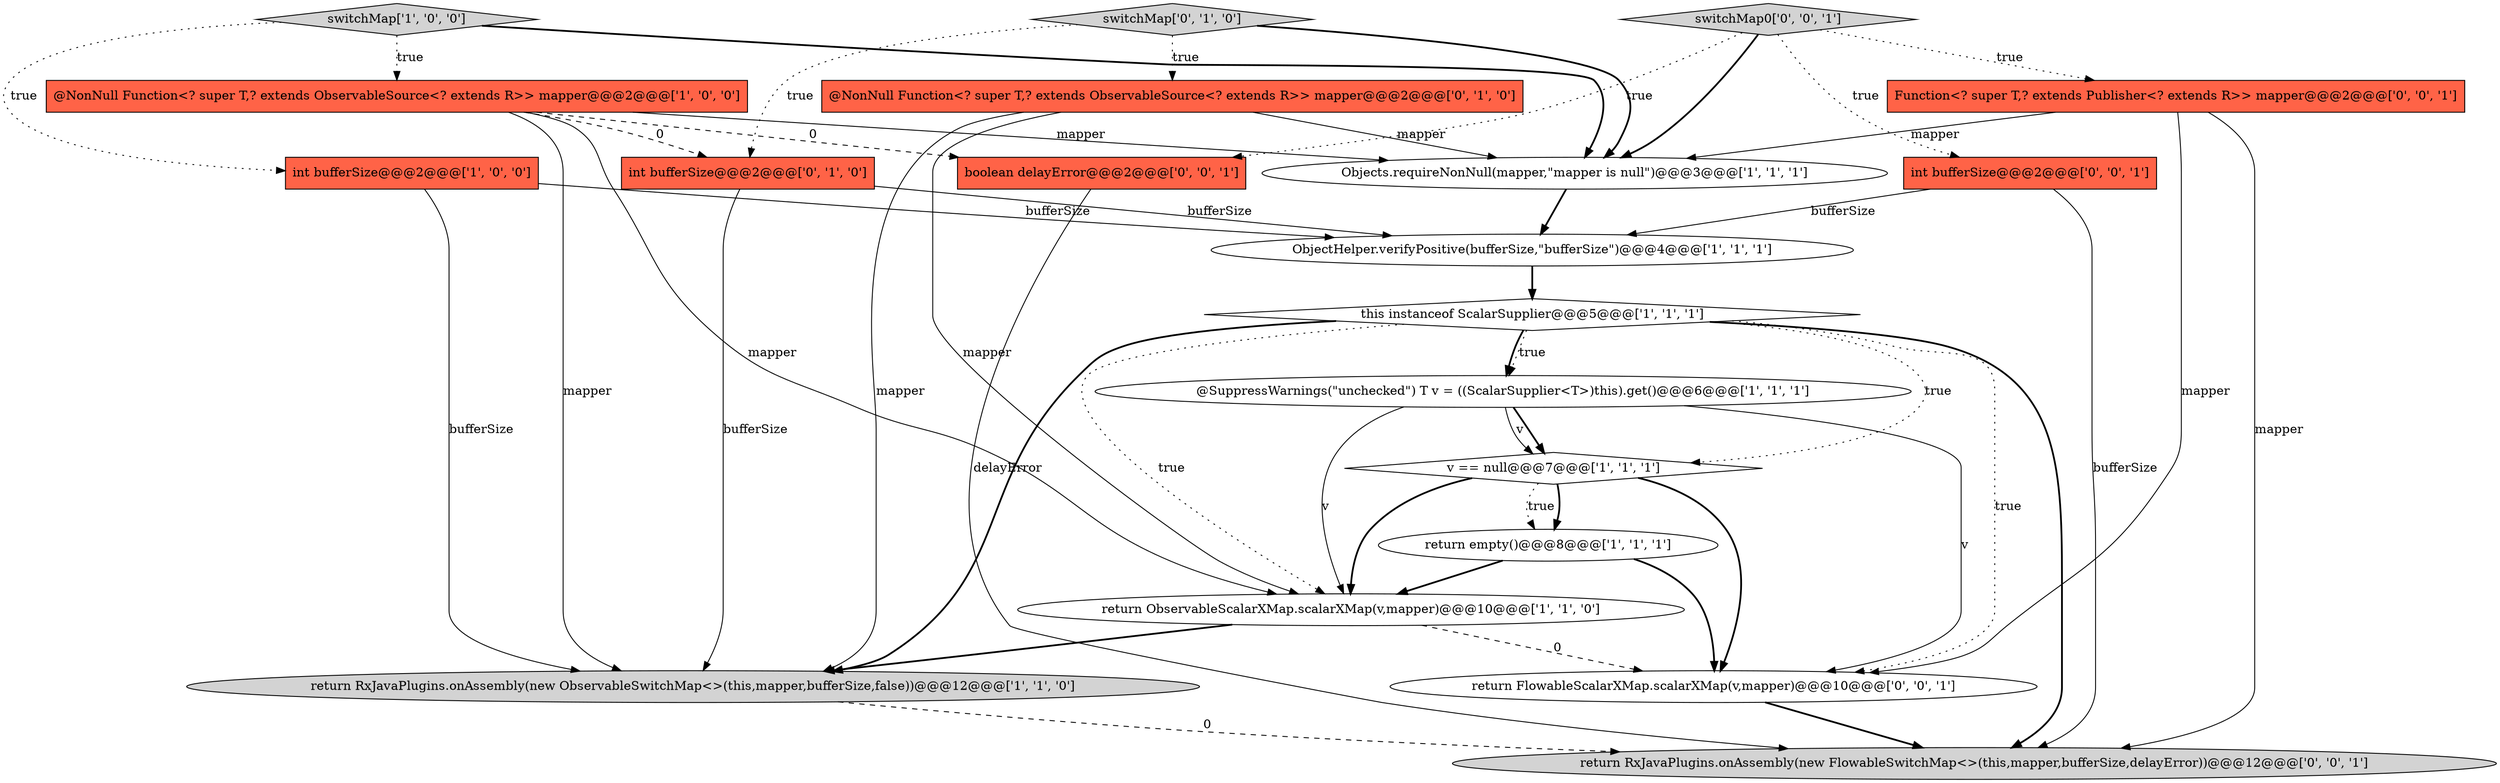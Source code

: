 digraph {
16 [style = filled, label = "Function<? super T,? extends Publisher<? extends R>> mapper@@@2@@@['0', '0', '1']", fillcolor = tomato, shape = box image = "AAA0AAABBB3BBB"];
6 [style = filled, label = "return ObservableScalarXMap.scalarXMap(v,mapper)@@@10@@@['1', '1', '0']", fillcolor = white, shape = ellipse image = "AAA0AAABBB1BBB"];
14 [style = filled, label = "return FlowableScalarXMap.scalarXMap(v,mapper)@@@10@@@['0', '0', '1']", fillcolor = white, shape = ellipse image = "AAA0AAABBB3BBB"];
0 [style = filled, label = "int bufferSize@@@2@@@['1', '0', '0']", fillcolor = tomato, shape = box image = "AAA0AAABBB1BBB"];
4 [style = filled, label = "@SuppressWarnings(\"unchecked\") T v = ((ScalarSupplier<T>)this).get()@@@6@@@['1', '1', '1']", fillcolor = white, shape = ellipse image = "AAA0AAABBB1BBB"];
3 [style = filled, label = "@NonNull Function<? super T,? extends ObservableSource<? extends R>> mapper@@@2@@@['1', '0', '0']", fillcolor = tomato, shape = box image = "AAA1AAABBB1BBB"];
5 [style = filled, label = "v == null@@@7@@@['1', '1', '1']", fillcolor = white, shape = diamond image = "AAA0AAABBB1BBB"];
8 [style = filled, label = "return RxJavaPlugins.onAssembly(new ObservableSwitchMap<>(this,mapper,bufferSize,false))@@@12@@@['1', '1', '0']", fillcolor = lightgray, shape = ellipse image = "AAA0AAABBB1BBB"];
11 [style = filled, label = "switchMap['0', '1', '0']", fillcolor = lightgray, shape = diamond image = "AAA0AAABBB2BBB"];
12 [style = filled, label = "@NonNull Function<? super T,? extends ObservableSource<? extends R>> mapper@@@2@@@['0', '1', '0']", fillcolor = tomato, shape = box image = "AAA0AAABBB2BBB"];
10 [style = filled, label = "Objects.requireNonNull(mapper,\"mapper is null\")@@@3@@@['1', '1', '1']", fillcolor = white, shape = ellipse image = "AAA0AAABBB1BBB"];
1 [style = filled, label = "this instanceof ScalarSupplier@@@5@@@['1', '1', '1']", fillcolor = white, shape = diamond image = "AAA0AAABBB1BBB"];
13 [style = filled, label = "int bufferSize@@@2@@@['0', '1', '0']", fillcolor = tomato, shape = box image = "AAA1AAABBB2BBB"];
9 [style = filled, label = "return empty()@@@8@@@['1', '1', '1']", fillcolor = white, shape = ellipse image = "AAA0AAABBB1BBB"];
15 [style = filled, label = "switchMap0['0', '0', '1']", fillcolor = lightgray, shape = diamond image = "AAA0AAABBB3BBB"];
7 [style = filled, label = "ObjectHelper.verifyPositive(bufferSize,\"bufferSize\")@@@4@@@['1', '1', '1']", fillcolor = white, shape = ellipse image = "AAA0AAABBB1BBB"];
17 [style = filled, label = "return RxJavaPlugins.onAssembly(new FlowableSwitchMap<>(this,mapper,bufferSize,delayError))@@@12@@@['0', '0', '1']", fillcolor = lightgray, shape = ellipse image = "AAA0AAABBB3BBB"];
2 [style = filled, label = "switchMap['1', '0', '0']", fillcolor = lightgray, shape = diamond image = "AAA0AAABBB1BBB"];
18 [style = filled, label = "int bufferSize@@@2@@@['0', '0', '1']", fillcolor = tomato, shape = box image = "AAA0AAABBB3BBB"];
19 [style = filled, label = "boolean delayError@@@2@@@['0', '0', '1']", fillcolor = tomato, shape = box image = "AAA0AAABBB3BBB"];
2->3 [style = dotted, label="true"];
18->17 [style = solid, label="bufferSize"];
4->14 [style = solid, label="v"];
16->10 [style = solid, label="mapper"];
1->4 [style = bold, label=""];
15->10 [style = bold, label=""];
12->10 [style = solid, label="mapper"];
7->1 [style = bold, label=""];
1->8 [style = bold, label=""];
2->0 [style = dotted, label="true"];
5->9 [style = bold, label=""];
3->6 [style = solid, label="mapper"];
3->10 [style = solid, label="mapper"];
11->12 [style = dotted, label="true"];
15->18 [style = dotted, label="true"];
12->8 [style = solid, label="mapper"];
13->8 [style = solid, label="bufferSize"];
14->17 [style = bold, label=""];
1->4 [style = dotted, label="true"];
11->13 [style = dotted, label="true"];
5->14 [style = bold, label=""];
1->14 [style = dotted, label="true"];
15->16 [style = dotted, label="true"];
6->14 [style = dashed, label="0"];
0->7 [style = solid, label="bufferSize"];
2->10 [style = bold, label=""];
3->13 [style = dashed, label="0"];
10->7 [style = bold, label=""];
9->6 [style = bold, label=""];
16->14 [style = solid, label="mapper"];
1->17 [style = bold, label=""];
3->19 [style = dashed, label="0"];
4->6 [style = solid, label="v"];
5->6 [style = bold, label=""];
18->7 [style = solid, label="bufferSize"];
0->8 [style = solid, label="bufferSize"];
4->5 [style = solid, label="v"];
11->10 [style = bold, label=""];
15->19 [style = dotted, label="true"];
16->17 [style = solid, label="mapper"];
6->8 [style = bold, label=""];
13->7 [style = solid, label="bufferSize"];
9->14 [style = bold, label=""];
5->9 [style = dotted, label="true"];
8->17 [style = dashed, label="0"];
1->6 [style = dotted, label="true"];
19->17 [style = solid, label="delayError"];
12->6 [style = solid, label="mapper"];
4->5 [style = bold, label=""];
1->5 [style = dotted, label="true"];
3->8 [style = solid, label="mapper"];
}
